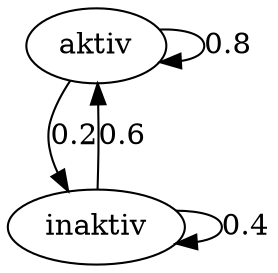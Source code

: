/* 
Datei: Aufgabe2.dot
Datum:28.3.11
Funktion: Uebergangsgraph von Aufgabe 2, Uebungsblatt 1. 2 Zustaende
*/ 
digraph Aufgabe2
{ aktiv -> inaktiv [label=0.2]
  aktiv -> aktiv [label=0.8]
  inaktiv -> inaktiv [label=0.4]
  inaktiv -> aktiv [label=0.6]
}